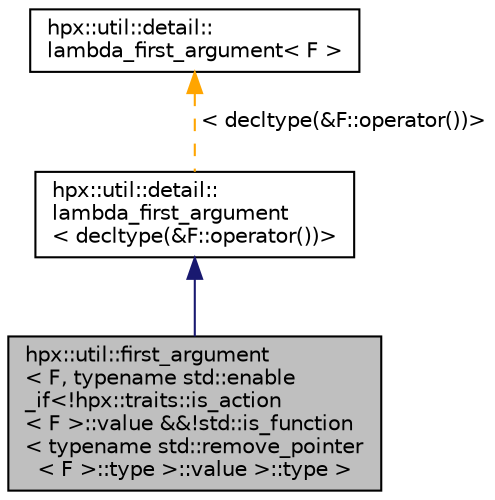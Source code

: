 digraph "hpx::util::first_argument&lt; F, typename std::enable_if&lt;!hpx::traits::is_action&lt; F &gt;::value &amp;&amp;!std::is_function&lt; typename std::remove_pointer&lt; F &gt;::type &gt;::value &gt;::type &gt;"
{
  edge [fontname="Helvetica",fontsize="10",labelfontname="Helvetica",labelfontsize="10"];
  node [fontname="Helvetica",fontsize="10",shape=record];
  Node3 [label="hpx::util::first_argument\l\< F, typename std::enable\l_if\<!hpx::traits::is_action\l\< F \>::value &&!std::is_function\l\< typename std::remove_pointer\l\< F \>::type \>::value \>::type \>",height=0.2,width=0.4,color="black", fillcolor="grey75", style="filled", fontcolor="black"];
  Node4 -> Node3 [dir="back",color="midnightblue",fontsize="10",style="solid",fontname="Helvetica"];
  Node4 [label="hpx::util::detail::\llambda_first_argument\l\< decltype(&F::operator())\>",height=0.2,width=0.4,color="black", fillcolor="white", style="filled",URL="$d2/df3/structhpx_1_1util_1_1detail_1_1lambda__first__argument.html"];
  Node5 -> Node4 [dir="back",color="orange",fontsize="10",style="dashed",label=" \< decltype(&F::operator())\>" ,fontname="Helvetica"];
  Node5 [label="hpx::util::detail::\llambda_first_argument\< F \>",height=0.2,width=0.4,color="black", fillcolor="white", style="filled",URL="$d2/df3/structhpx_1_1util_1_1detail_1_1lambda__first__argument.html"];
}
